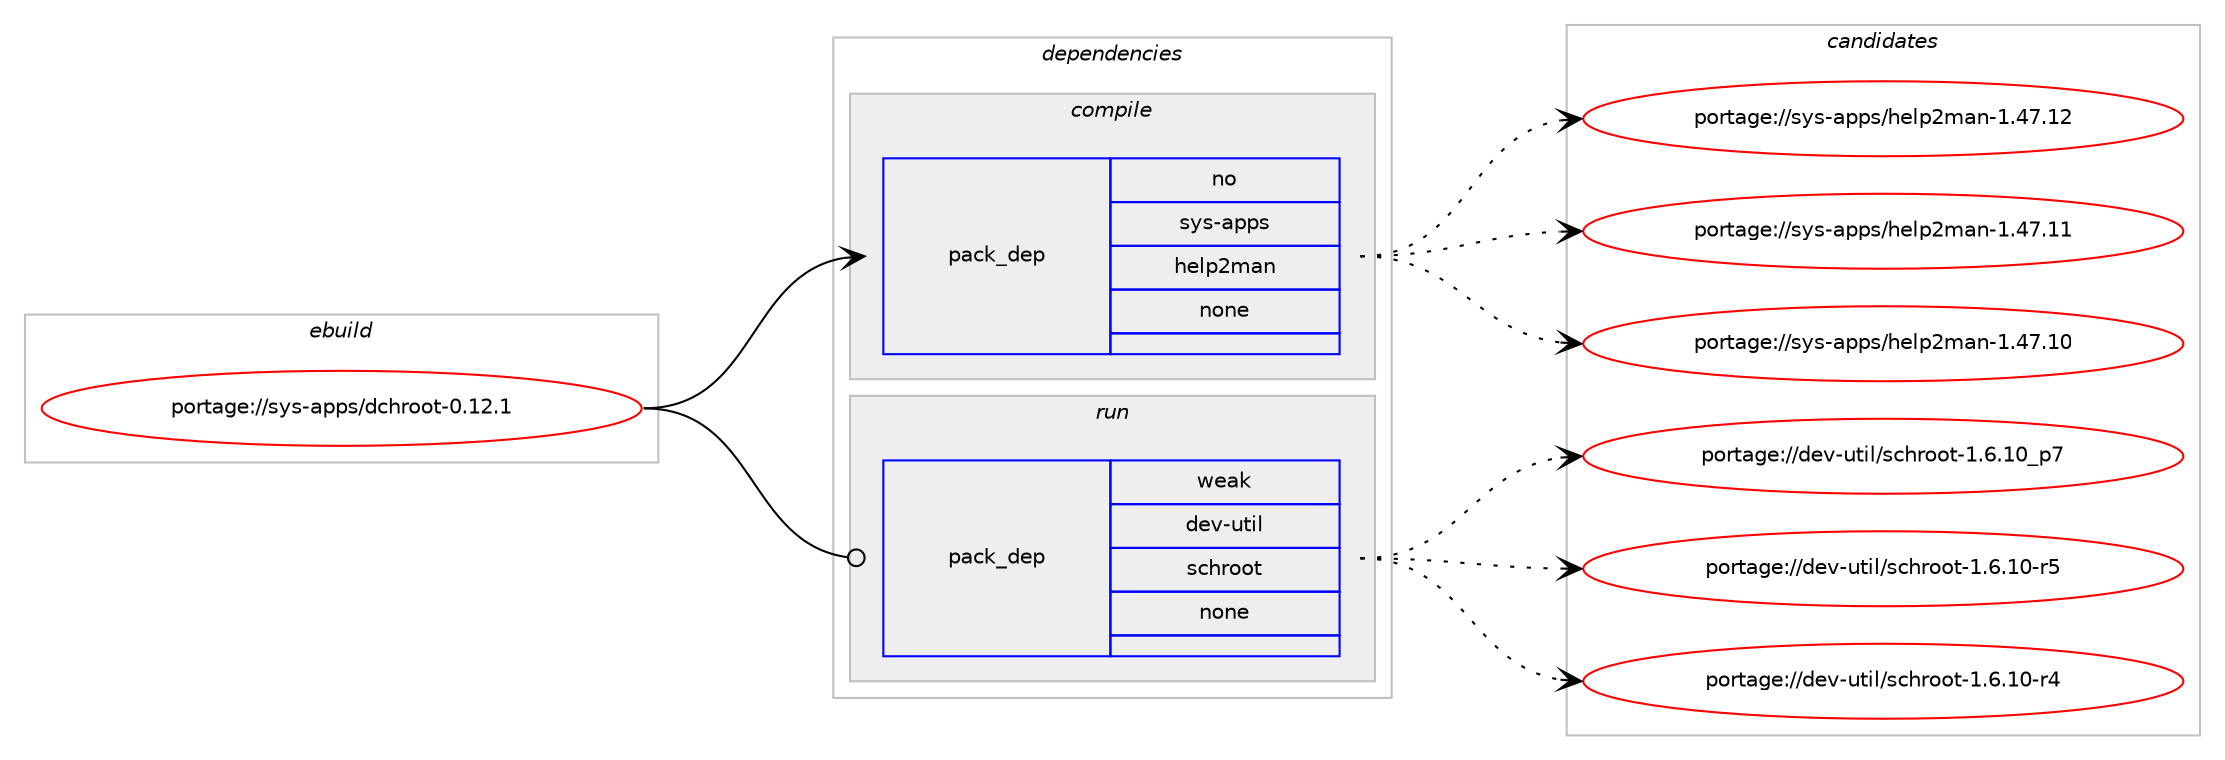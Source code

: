 digraph prolog {

# *************
# Graph options
# *************

newrank=true;
concentrate=true;
compound=true;
graph [rankdir=LR,fontname=Helvetica,fontsize=10,ranksep=1.5];#, ranksep=2.5, nodesep=0.2];
edge  [arrowhead=vee];
node  [fontname=Helvetica,fontsize=10];

# **********
# The ebuild
# **********

subgraph cluster_leftcol {
color=gray;
rank=same;
label=<<i>ebuild</i>>;
id [label="portage://sys-apps/dchroot-0.12.1", color=red, width=4, href="../sys-apps/dchroot-0.12.1.svg"];
}

# ****************
# The dependencies
# ****************

subgraph cluster_midcol {
color=gray;
label=<<i>dependencies</i>>;
subgraph cluster_compile {
fillcolor="#eeeeee";
style=filled;
label=<<i>compile</i>>;
subgraph pack45897 {
dependency60369 [label=<<TABLE BORDER="0" CELLBORDER="1" CELLSPACING="0" CELLPADDING="4" WIDTH="220"><TR><TD ROWSPAN="6" CELLPADDING="30">pack_dep</TD></TR><TR><TD WIDTH="110">no</TD></TR><TR><TD>sys-apps</TD></TR><TR><TD>help2man</TD></TR><TR><TD>none</TD></TR><TR><TD></TD></TR></TABLE>>, shape=none, color=blue];
}
id:e -> dependency60369:w [weight=20,style="solid",arrowhead="vee"];
}
subgraph cluster_compileandrun {
fillcolor="#eeeeee";
style=filled;
label=<<i>compile and run</i>>;
}
subgraph cluster_run {
fillcolor="#eeeeee";
style=filled;
label=<<i>run</i>>;
subgraph pack45898 {
dependency60370 [label=<<TABLE BORDER="0" CELLBORDER="1" CELLSPACING="0" CELLPADDING="4" WIDTH="220"><TR><TD ROWSPAN="6" CELLPADDING="30">pack_dep</TD></TR><TR><TD WIDTH="110">weak</TD></TR><TR><TD>dev-util</TD></TR><TR><TD>schroot</TD></TR><TR><TD>none</TD></TR><TR><TD></TD></TR></TABLE>>, shape=none, color=blue];
}
id:e -> dependency60370:w [weight=20,style="solid",arrowhead="odot"];
}
}

# **************
# The candidates
# **************

subgraph cluster_choices {
rank=same;
color=gray;
label=<<i>candidates</i>>;

subgraph choice45897 {
color=black;
nodesep=1;
choice11512111545971121121154710410110811250109971104549465255464950 [label="portage://sys-apps/help2man-1.47.12", color=red, width=4,href="../sys-apps/help2man-1.47.12.svg"];
choice11512111545971121121154710410110811250109971104549465255464949 [label="portage://sys-apps/help2man-1.47.11", color=red, width=4,href="../sys-apps/help2man-1.47.11.svg"];
choice11512111545971121121154710410110811250109971104549465255464948 [label="portage://sys-apps/help2man-1.47.10", color=red, width=4,href="../sys-apps/help2man-1.47.10.svg"];
dependency60369:e -> choice11512111545971121121154710410110811250109971104549465255464950:w [style=dotted,weight="100"];
dependency60369:e -> choice11512111545971121121154710410110811250109971104549465255464949:w [style=dotted,weight="100"];
dependency60369:e -> choice11512111545971121121154710410110811250109971104549465255464948:w [style=dotted,weight="100"];
}
subgraph choice45898 {
color=black;
nodesep=1;
choice100101118451171161051084711599104114111111116454946544649489511255 [label="portage://dev-util/schroot-1.6.10_p7", color=red, width=4,href="../dev-util/schroot-1.6.10_p7.svg"];
choice100101118451171161051084711599104114111111116454946544649484511453 [label="portage://dev-util/schroot-1.6.10-r5", color=red, width=4,href="../dev-util/schroot-1.6.10-r5.svg"];
choice100101118451171161051084711599104114111111116454946544649484511452 [label="portage://dev-util/schroot-1.6.10-r4", color=red, width=4,href="../dev-util/schroot-1.6.10-r4.svg"];
dependency60370:e -> choice100101118451171161051084711599104114111111116454946544649489511255:w [style=dotted,weight="100"];
dependency60370:e -> choice100101118451171161051084711599104114111111116454946544649484511453:w [style=dotted,weight="100"];
dependency60370:e -> choice100101118451171161051084711599104114111111116454946544649484511452:w [style=dotted,weight="100"];
}
}

}
